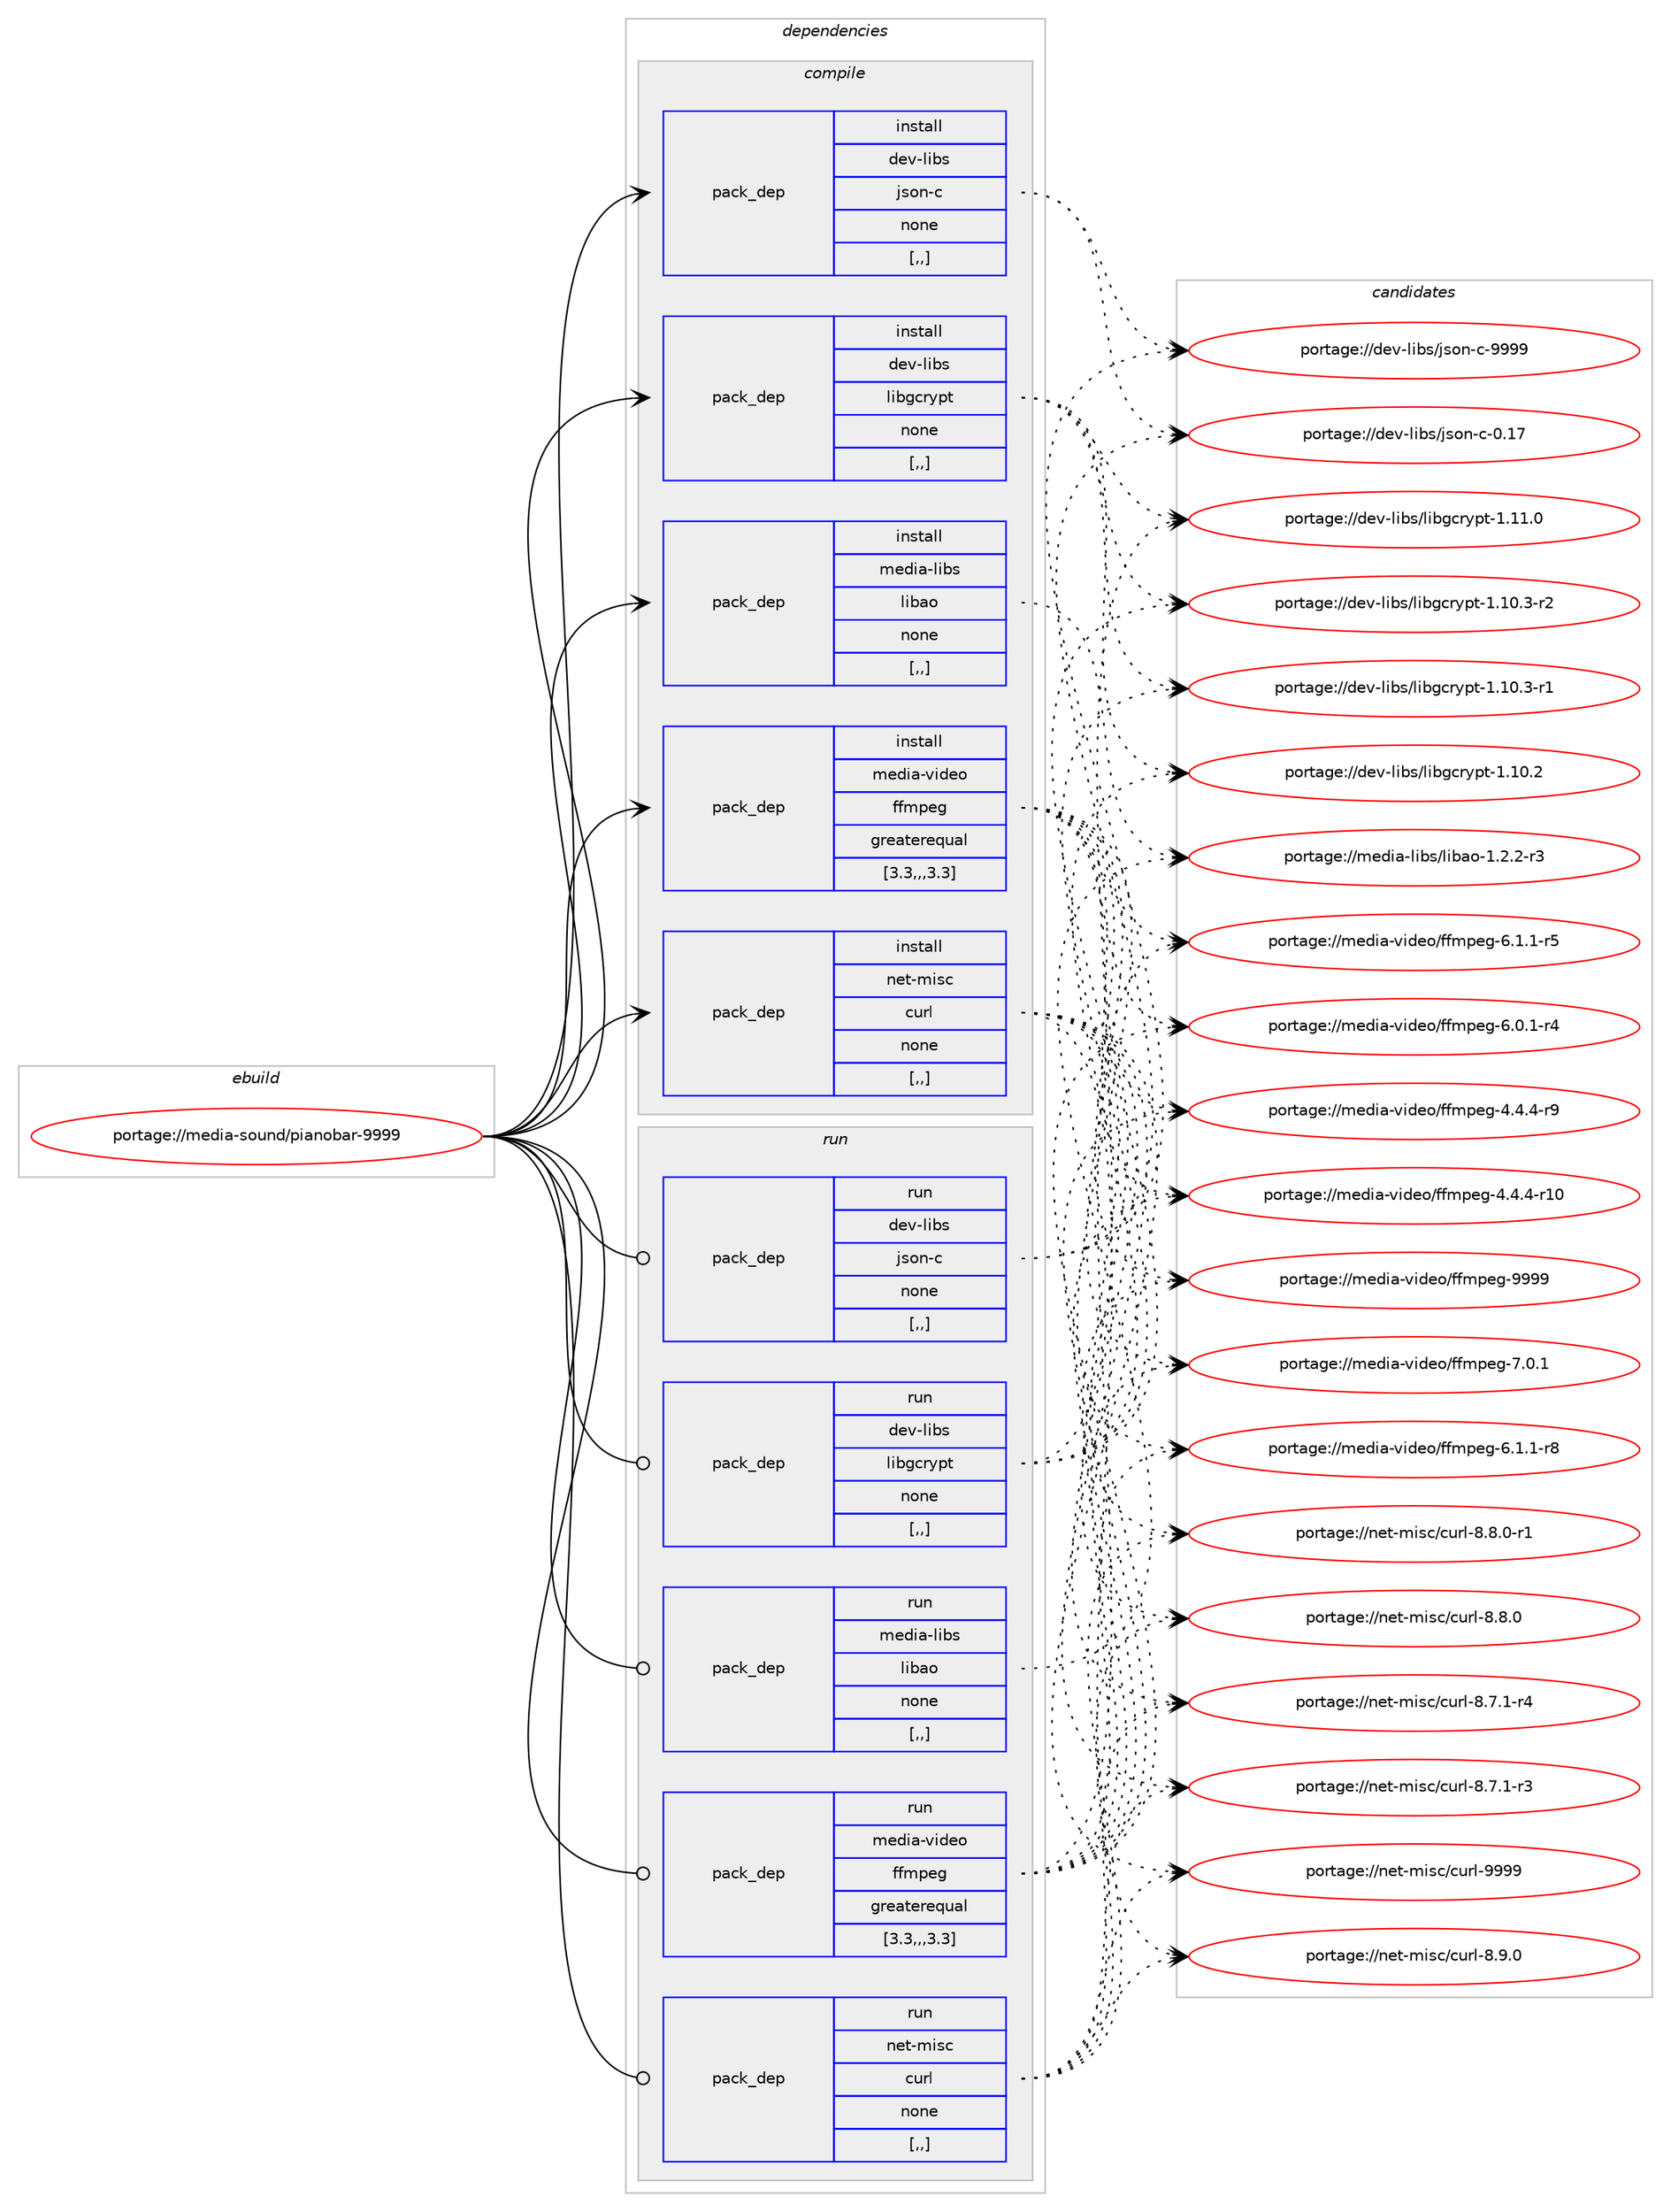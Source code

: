 digraph prolog {

# *************
# Graph options
# *************

newrank=true;
concentrate=true;
compound=true;
graph [rankdir=LR,fontname=Helvetica,fontsize=10,ranksep=1.5];#, ranksep=2.5, nodesep=0.2];
edge  [arrowhead=vee];
node  [fontname=Helvetica,fontsize=10];

# **********
# The ebuild
# **********

subgraph cluster_leftcol {
color=gray;
label=<<i>ebuild</i>>;
id [label="portage://media-sound/pianobar-9999", color=red, width=4, href="../media-sound/pianobar-9999.svg"];
}

# ****************
# The dependencies
# ****************

subgraph cluster_midcol {
color=gray;
label=<<i>dependencies</i>>;
subgraph cluster_compile {
fillcolor="#eeeeee";
style=filled;
label=<<i>compile</i>>;
subgraph pack235464 {
dependency318658 [label=<<TABLE BORDER="0" CELLBORDER="1" CELLSPACING="0" CELLPADDING="4" WIDTH="220"><TR><TD ROWSPAN="6" CELLPADDING="30">pack_dep</TD></TR><TR><TD WIDTH="110">install</TD></TR><TR><TD>dev-libs</TD></TR><TR><TD>json-c</TD></TR><TR><TD>none</TD></TR><TR><TD>[,,]</TD></TR></TABLE>>, shape=none, color=blue];
}
id:e -> dependency318658:w [weight=20,style="solid",arrowhead="vee"];
subgraph pack235465 {
dependency318659 [label=<<TABLE BORDER="0" CELLBORDER="1" CELLSPACING="0" CELLPADDING="4" WIDTH="220"><TR><TD ROWSPAN="6" CELLPADDING="30">pack_dep</TD></TR><TR><TD WIDTH="110">install</TD></TR><TR><TD>dev-libs</TD></TR><TR><TD>libgcrypt</TD></TR><TR><TD>none</TD></TR><TR><TD>[,,]</TD></TR></TABLE>>, shape=none, color=blue];
}
id:e -> dependency318659:w [weight=20,style="solid",arrowhead="vee"];
subgraph pack235466 {
dependency318660 [label=<<TABLE BORDER="0" CELLBORDER="1" CELLSPACING="0" CELLPADDING="4" WIDTH="220"><TR><TD ROWSPAN="6" CELLPADDING="30">pack_dep</TD></TR><TR><TD WIDTH="110">install</TD></TR><TR><TD>media-libs</TD></TR><TR><TD>libao</TD></TR><TR><TD>none</TD></TR><TR><TD>[,,]</TD></TR></TABLE>>, shape=none, color=blue];
}
id:e -> dependency318660:w [weight=20,style="solid",arrowhead="vee"];
subgraph pack235467 {
dependency318661 [label=<<TABLE BORDER="0" CELLBORDER="1" CELLSPACING="0" CELLPADDING="4" WIDTH="220"><TR><TD ROWSPAN="6" CELLPADDING="30">pack_dep</TD></TR><TR><TD WIDTH="110">install</TD></TR><TR><TD>media-video</TD></TR><TR><TD>ffmpeg</TD></TR><TR><TD>greaterequal</TD></TR><TR><TD>[3.3,,,3.3]</TD></TR></TABLE>>, shape=none, color=blue];
}
id:e -> dependency318661:w [weight=20,style="solid",arrowhead="vee"];
subgraph pack235468 {
dependency318662 [label=<<TABLE BORDER="0" CELLBORDER="1" CELLSPACING="0" CELLPADDING="4" WIDTH="220"><TR><TD ROWSPAN="6" CELLPADDING="30">pack_dep</TD></TR><TR><TD WIDTH="110">install</TD></TR><TR><TD>net-misc</TD></TR><TR><TD>curl</TD></TR><TR><TD>none</TD></TR><TR><TD>[,,]</TD></TR></TABLE>>, shape=none, color=blue];
}
id:e -> dependency318662:w [weight=20,style="solid",arrowhead="vee"];
}
subgraph cluster_compileandrun {
fillcolor="#eeeeee";
style=filled;
label=<<i>compile and run</i>>;
}
subgraph cluster_run {
fillcolor="#eeeeee";
style=filled;
label=<<i>run</i>>;
subgraph pack235469 {
dependency318663 [label=<<TABLE BORDER="0" CELLBORDER="1" CELLSPACING="0" CELLPADDING="4" WIDTH="220"><TR><TD ROWSPAN="6" CELLPADDING="30">pack_dep</TD></TR><TR><TD WIDTH="110">run</TD></TR><TR><TD>dev-libs</TD></TR><TR><TD>json-c</TD></TR><TR><TD>none</TD></TR><TR><TD>[,,]</TD></TR></TABLE>>, shape=none, color=blue];
}
id:e -> dependency318663:w [weight=20,style="solid",arrowhead="odot"];
subgraph pack235470 {
dependency318664 [label=<<TABLE BORDER="0" CELLBORDER="1" CELLSPACING="0" CELLPADDING="4" WIDTH="220"><TR><TD ROWSPAN="6" CELLPADDING="30">pack_dep</TD></TR><TR><TD WIDTH="110">run</TD></TR><TR><TD>dev-libs</TD></TR><TR><TD>libgcrypt</TD></TR><TR><TD>none</TD></TR><TR><TD>[,,]</TD></TR></TABLE>>, shape=none, color=blue];
}
id:e -> dependency318664:w [weight=20,style="solid",arrowhead="odot"];
subgraph pack235471 {
dependency318665 [label=<<TABLE BORDER="0" CELLBORDER="1" CELLSPACING="0" CELLPADDING="4" WIDTH="220"><TR><TD ROWSPAN="6" CELLPADDING="30">pack_dep</TD></TR><TR><TD WIDTH="110">run</TD></TR><TR><TD>media-libs</TD></TR><TR><TD>libao</TD></TR><TR><TD>none</TD></TR><TR><TD>[,,]</TD></TR></TABLE>>, shape=none, color=blue];
}
id:e -> dependency318665:w [weight=20,style="solid",arrowhead="odot"];
subgraph pack235472 {
dependency318666 [label=<<TABLE BORDER="0" CELLBORDER="1" CELLSPACING="0" CELLPADDING="4" WIDTH="220"><TR><TD ROWSPAN="6" CELLPADDING="30">pack_dep</TD></TR><TR><TD WIDTH="110">run</TD></TR><TR><TD>media-video</TD></TR><TR><TD>ffmpeg</TD></TR><TR><TD>greaterequal</TD></TR><TR><TD>[3.3,,,3.3]</TD></TR></TABLE>>, shape=none, color=blue];
}
id:e -> dependency318666:w [weight=20,style="solid",arrowhead="odot"];
subgraph pack235473 {
dependency318667 [label=<<TABLE BORDER="0" CELLBORDER="1" CELLSPACING="0" CELLPADDING="4" WIDTH="220"><TR><TD ROWSPAN="6" CELLPADDING="30">pack_dep</TD></TR><TR><TD WIDTH="110">run</TD></TR><TR><TD>net-misc</TD></TR><TR><TD>curl</TD></TR><TR><TD>none</TD></TR><TR><TD>[,,]</TD></TR></TABLE>>, shape=none, color=blue];
}
id:e -> dependency318667:w [weight=20,style="solid",arrowhead="odot"];
}
}

# **************
# The candidates
# **************

subgraph cluster_choices {
rank=same;
color=gray;
label=<<i>candidates</i>>;

subgraph choice235464 {
color=black;
nodesep=1;
choice10010111845108105981154710611511111045994557575757 [label="portage://dev-libs/json-c-9999", color=red, width=4,href="../dev-libs/json-c-9999.svg"];
choice10010111845108105981154710611511111045994548464955 [label="portage://dev-libs/json-c-0.17", color=red, width=4,href="../dev-libs/json-c-0.17.svg"];
dependency318658:e -> choice10010111845108105981154710611511111045994557575757:w [style=dotted,weight="100"];
dependency318658:e -> choice10010111845108105981154710611511111045994548464955:w [style=dotted,weight="100"];
}
subgraph choice235465 {
color=black;
nodesep=1;
choice100101118451081059811547108105981039911412111211645494649494648 [label="portage://dev-libs/libgcrypt-1.11.0", color=red, width=4,href="../dev-libs/libgcrypt-1.11.0.svg"];
choice1001011184510810598115471081059810399114121112116454946494846514511450 [label="portage://dev-libs/libgcrypt-1.10.3-r2", color=red, width=4,href="../dev-libs/libgcrypt-1.10.3-r2.svg"];
choice1001011184510810598115471081059810399114121112116454946494846514511449 [label="portage://dev-libs/libgcrypt-1.10.3-r1", color=red, width=4,href="../dev-libs/libgcrypt-1.10.3-r1.svg"];
choice100101118451081059811547108105981039911412111211645494649484650 [label="portage://dev-libs/libgcrypt-1.10.2", color=red, width=4,href="../dev-libs/libgcrypt-1.10.2.svg"];
dependency318659:e -> choice100101118451081059811547108105981039911412111211645494649494648:w [style=dotted,weight="100"];
dependency318659:e -> choice1001011184510810598115471081059810399114121112116454946494846514511450:w [style=dotted,weight="100"];
dependency318659:e -> choice1001011184510810598115471081059810399114121112116454946494846514511449:w [style=dotted,weight="100"];
dependency318659:e -> choice100101118451081059811547108105981039911412111211645494649484650:w [style=dotted,weight="100"];
}
subgraph choice235466 {
color=black;
nodesep=1;
choice1091011001059745108105981154710810598971114549465046504511451 [label="portage://media-libs/libao-1.2.2-r3", color=red, width=4,href="../media-libs/libao-1.2.2-r3.svg"];
dependency318660:e -> choice1091011001059745108105981154710810598971114549465046504511451:w [style=dotted,weight="100"];
}
subgraph choice235467 {
color=black;
nodesep=1;
choice1091011001059745118105100101111471021021091121011034557575757 [label="portage://media-video/ffmpeg-9999", color=red, width=4,href="../media-video/ffmpeg-9999.svg"];
choice109101100105974511810510010111147102102109112101103455546484649 [label="portage://media-video/ffmpeg-7.0.1", color=red, width=4,href="../media-video/ffmpeg-7.0.1.svg"];
choice1091011001059745118105100101111471021021091121011034554464946494511456 [label="portage://media-video/ffmpeg-6.1.1-r8", color=red, width=4,href="../media-video/ffmpeg-6.1.1-r8.svg"];
choice1091011001059745118105100101111471021021091121011034554464946494511453 [label="portage://media-video/ffmpeg-6.1.1-r5", color=red, width=4,href="../media-video/ffmpeg-6.1.1-r5.svg"];
choice1091011001059745118105100101111471021021091121011034554464846494511452 [label="portage://media-video/ffmpeg-6.0.1-r4", color=red, width=4,href="../media-video/ffmpeg-6.0.1-r4.svg"];
choice1091011001059745118105100101111471021021091121011034552465246524511457 [label="portage://media-video/ffmpeg-4.4.4-r9", color=red, width=4,href="../media-video/ffmpeg-4.4.4-r9.svg"];
choice109101100105974511810510010111147102102109112101103455246524652451144948 [label="portage://media-video/ffmpeg-4.4.4-r10", color=red, width=4,href="../media-video/ffmpeg-4.4.4-r10.svg"];
dependency318661:e -> choice1091011001059745118105100101111471021021091121011034557575757:w [style=dotted,weight="100"];
dependency318661:e -> choice109101100105974511810510010111147102102109112101103455546484649:w [style=dotted,weight="100"];
dependency318661:e -> choice1091011001059745118105100101111471021021091121011034554464946494511456:w [style=dotted,weight="100"];
dependency318661:e -> choice1091011001059745118105100101111471021021091121011034554464946494511453:w [style=dotted,weight="100"];
dependency318661:e -> choice1091011001059745118105100101111471021021091121011034554464846494511452:w [style=dotted,weight="100"];
dependency318661:e -> choice1091011001059745118105100101111471021021091121011034552465246524511457:w [style=dotted,weight="100"];
dependency318661:e -> choice109101100105974511810510010111147102102109112101103455246524652451144948:w [style=dotted,weight="100"];
}
subgraph choice235468 {
color=black;
nodesep=1;
choice110101116451091051159947991171141084557575757 [label="portage://net-misc/curl-9999", color=red, width=4,href="../net-misc/curl-9999.svg"];
choice11010111645109105115994799117114108455646574648 [label="portage://net-misc/curl-8.9.0", color=red, width=4,href="../net-misc/curl-8.9.0.svg"];
choice110101116451091051159947991171141084556465646484511449 [label="portage://net-misc/curl-8.8.0-r1", color=red, width=4,href="../net-misc/curl-8.8.0-r1.svg"];
choice11010111645109105115994799117114108455646564648 [label="portage://net-misc/curl-8.8.0", color=red, width=4,href="../net-misc/curl-8.8.0.svg"];
choice110101116451091051159947991171141084556465546494511452 [label="portage://net-misc/curl-8.7.1-r4", color=red, width=4,href="../net-misc/curl-8.7.1-r4.svg"];
choice110101116451091051159947991171141084556465546494511451 [label="portage://net-misc/curl-8.7.1-r3", color=red, width=4,href="../net-misc/curl-8.7.1-r3.svg"];
dependency318662:e -> choice110101116451091051159947991171141084557575757:w [style=dotted,weight="100"];
dependency318662:e -> choice11010111645109105115994799117114108455646574648:w [style=dotted,weight="100"];
dependency318662:e -> choice110101116451091051159947991171141084556465646484511449:w [style=dotted,weight="100"];
dependency318662:e -> choice11010111645109105115994799117114108455646564648:w [style=dotted,weight="100"];
dependency318662:e -> choice110101116451091051159947991171141084556465546494511452:w [style=dotted,weight="100"];
dependency318662:e -> choice110101116451091051159947991171141084556465546494511451:w [style=dotted,weight="100"];
}
subgraph choice235469 {
color=black;
nodesep=1;
choice10010111845108105981154710611511111045994557575757 [label="portage://dev-libs/json-c-9999", color=red, width=4,href="../dev-libs/json-c-9999.svg"];
choice10010111845108105981154710611511111045994548464955 [label="portage://dev-libs/json-c-0.17", color=red, width=4,href="../dev-libs/json-c-0.17.svg"];
dependency318663:e -> choice10010111845108105981154710611511111045994557575757:w [style=dotted,weight="100"];
dependency318663:e -> choice10010111845108105981154710611511111045994548464955:w [style=dotted,weight="100"];
}
subgraph choice235470 {
color=black;
nodesep=1;
choice100101118451081059811547108105981039911412111211645494649494648 [label="portage://dev-libs/libgcrypt-1.11.0", color=red, width=4,href="../dev-libs/libgcrypt-1.11.0.svg"];
choice1001011184510810598115471081059810399114121112116454946494846514511450 [label="portage://dev-libs/libgcrypt-1.10.3-r2", color=red, width=4,href="../dev-libs/libgcrypt-1.10.3-r2.svg"];
choice1001011184510810598115471081059810399114121112116454946494846514511449 [label="portage://dev-libs/libgcrypt-1.10.3-r1", color=red, width=4,href="../dev-libs/libgcrypt-1.10.3-r1.svg"];
choice100101118451081059811547108105981039911412111211645494649484650 [label="portage://dev-libs/libgcrypt-1.10.2", color=red, width=4,href="../dev-libs/libgcrypt-1.10.2.svg"];
dependency318664:e -> choice100101118451081059811547108105981039911412111211645494649494648:w [style=dotted,weight="100"];
dependency318664:e -> choice1001011184510810598115471081059810399114121112116454946494846514511450:w [style=dotted,weight="100"];
dependency318664:e -> choice1001011184510810598115471081059810399114121112116454946494846514511449:w [style=dotted,weight="100"];
dependency318664:e -> choice100101118451081059811547108105981039911412111211645494649484650:w [style=dotted,weight="100"];
}
subgraph choice235471 {
color=black;
nodesep=1;
choice1091011001059745108105981154710810598971114549465046504511451 [label="portage://media-libs/libao-1.2.2-r3", color=red, width=4,href="../media-libs/libao-1.2.2-r3.svg"];
dependency318665:e -> choice1091011001059745108105981154710810598971114549465046504511451:w [style=dotted,weight="100"];
}
subgraph choice235472 {
color=black;
nodesep=1;
choice1091011001059745118105100101111471021021091121011034557575757 [label="portage://media-video/ffmpeg-9999", color=red, width=4,href="../media-video/ffmpeg-9999.svg"];
choice109101100105974511810510010111147102102109112101103455546484649 [label="portage://media-video/ffmpeg-7.0.1", color=red, width=4,href="../media-video/ffmpeg-7.0.1.svg"];
choice1091011001059745118105100101111471021021091121011034554464946494511456 [label="portage://media-video/ffmpeg-6.1.1-r8", color=red, width=4,href="../media-video/ffmpeg-6.1.1-r8.svg"];
choice1091011001059745118105100101111471021021091121011034554464946494511453 [label="portage://media-video/ffmpeg-6.1.1-r5", color=red, width=4,href="../media-video/ffmpeg-6.1.1-r5.svg"];
choice1091011001059745118105100101111471021021091121011034554464846494511452 [label="portage://media-video/ffmpeg-6.0.1-r4", color=red, width=4,href="../media-video/ffmpeg-6.0.1-r4.svg"];
choice1091011001059745118105100101111471021021091121011034552465246524511457 [label="portage://media-video/ffmpeg-4.4.4-r9", color=red, width=4,href="../media-video/ffmpeg-4.4.4-r9.svg"];
choice109101100105974511810510010111147102102109112101103455246524652451144948 [label="portage://media-video/ffmpeg-4.4.4-r10", color=red, width=4,href="../media-video/ffmpeg-4.4.4-r10.svg"];
dependency318666:e -> choice1091011001059745118105100101111471021021091121011034557575757:w [style=dotted,weight="100"];
dependency318666:e -> choice109101100105974511810510010111147102102109112101103455546484649:w [style=dotted,weight="100"];
dependency318666:e -> choice1091011001059745118105100101111471021021091121011034554464946494511456:w [style=dotted,weight="100"];
dependency318666:e -> choice1091011001059745118105100101111471021021091121011034554464946494511453:w [style=dotted,weight="100"];
dependency318666:e -> choice1091011001059745118105100101111471021021091121011034554464846494511452:w [style=dotted,weight="100"];
dependency318666:e -> choice1091011001059745118105100101111471021021091121011034552465246524511457:w [style=dotted,weight="100"];
dependency318666:e -> choice109101100105974511810510010111147102102109112101103455246524652451144948:w [style=dotted,weight="100"];
}
subgraph choice235473 {
color=black;
nodesep=1;
choice110101116451091051159947991171141084557575757 [label="portage://net-misc/curl-9999", color=red, width=4,href="../net-misc/curl-9999.svg"];
choice11010111645109105115994799117114108455646574648 [label="portage://net-misc/curl-8.9.0", color=red, width=4,href="../net-misc/curl-8.9.0.svg"];
choice110101116451091051159947991171141084556465646484511449 [label="portage://net-misc/curl-8.8.0-r1", color=red, width=4,href="../net-misc/curl-8.8.0-r1.svg"];
choice11010111645109105115994799117114108455646564648 [label="portage://net-misc/curl-8.8.0", color=red, width=4,href="../net-misc/curl-8.8.0.svg"];
choice110101116451091051159947991171141084556465546494511452 [label="portage://net-misc/curl-8.7.1-r4", color=red, width=4,href="../net-misc/curl-8.7.1-r4.svg"];
choice110101116451091051159947991171141084556465546494511451 [label="portage://net-misc/curl-8.7.1-r3", color=red, width=4,href="../net-misc/curl-8.7.1-r3.svg"];
dependency318667:e -> choice110101116451091051159947991171141084557575757:w [style=dotted,weight="100"];
dependency318667:e -> choice11010111645109105115994799117114108455646574648:w [style=dotted,weight="100"];
dependency318667:e -> choice110101116451091051159947991171141084556465646484511449:w [style=dotted,weight="100"];
dependency318667:e -> choice11010111645109105115994799117114108455646564648:w [style=dotted,weight="100"];
dependency318667:e -> choice110101116451091051159947991171141084556465546494511452:w [style=dotted,weight="100"];
dependency318667:e -> choice110101116451091051159947991171141084556465546494511451:w [style=dotted,weight="100"];
}
}

}
